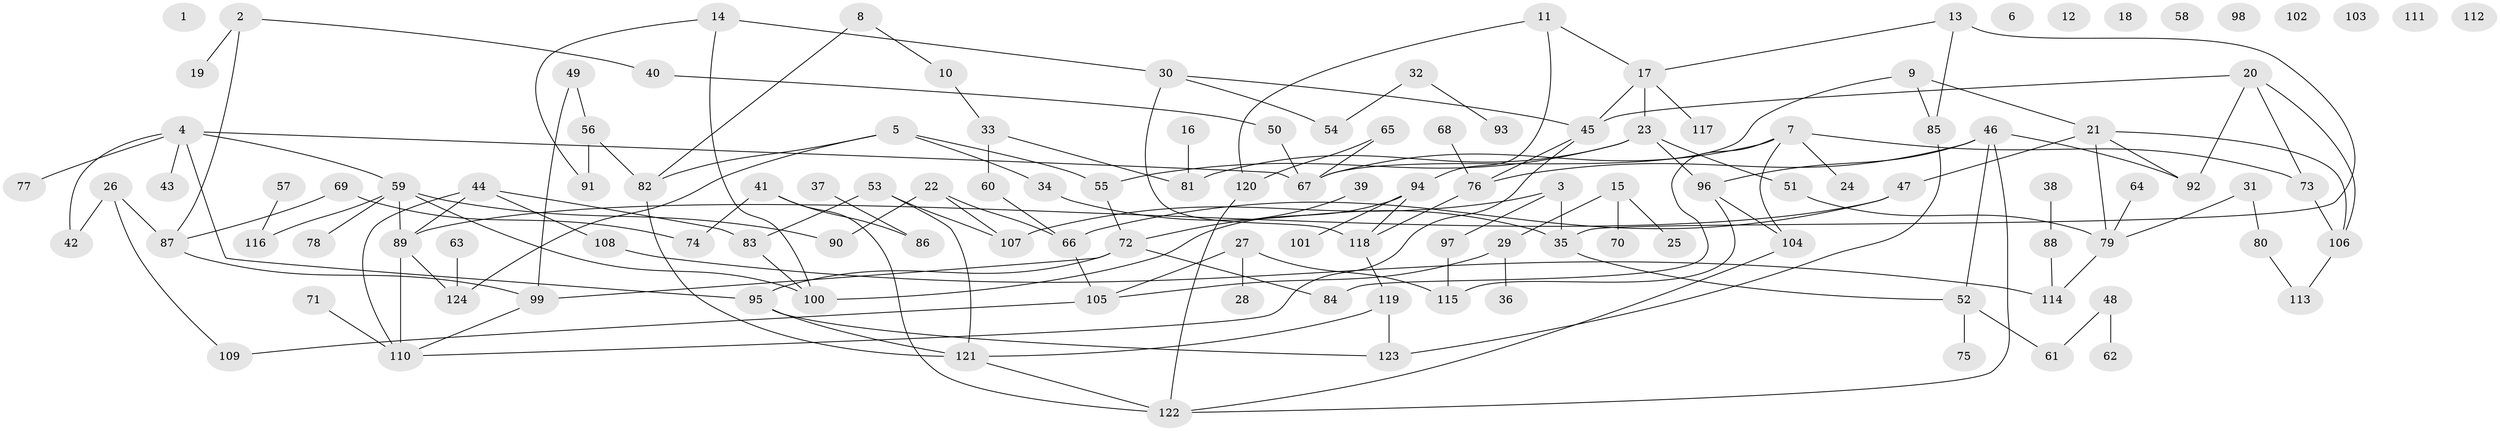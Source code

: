 // Generated by graph-tools (version 1.1) at 2025/33/03/09/25 02:33:25]
// undirected, 124 vertices, 159 edges
graph export_dot {
graph [start="1"]
  node [color=gray90,style=filled];
  1;
  2;
  3;
  4;
  5;
  6;
  7;
  8;
  9;
  10;
  11;
  12;
  13;
  14;
  15;
  16;
  17;
  18;
  19;
  20;
  21;
  22;
  23;
  24;
  25;
  26;
  27;
  28;
  29;
  30;
  31;
  32;
  33;
  34;
  35;
  36;
  37;
  38;
  39;
  40;
  41;
  42;
  43;
  44;
  45;
  46;
  47;
  48;
  49;
  50;
  51;
  52;
  53;
  54;
  55;
  56;
  57;
  58;
  59;
  60;
  61;
  62;
  63;
  64;
  65;
  66;
  67;
  68;
  69;
  70;
  71;
  72;
  73;
  74;
  75;
  76;
  77;
  78;
  79;
  80;
  81;
  82;
  83;
  84;
  85;
  86;
  87;
  88;
  89;
  90;
  91;
  92;
  93;
  94;
  95;
  96;
  97;
  98;
  99;
  100;
  101;
  102;
  103;
  104;
  105;
  106;
  107;
  108;
  109;
  110;
  111;
  112;
  113;
  114;
  115;
  116;
  117;
  118;
  119;
  120;
  121;
  122;
  123;
  124;
  2 -- 19;
  2 -- 40;
  2 -- 87;
  3 -- 35;
  3 -- 97;
  3 -- 107;
  4 -- 42;
  4 -- 43;
  4 -- 59;
  4 -- 67;
  4 -- 77;
  4 -- 95;
  5 -- 34;
  5 -- 55;
  5 -- 82;
  5 -- 124;
  7 -- 24;
  7 -- 67;
  7 -- 73;
  7 -- 84;
  7 -- 104;
  8 -- 10;
  8 -- 82;
  9 -- 21;
  9 -- 67;
  9 -- 85;
  10 -- 33;
  11 -- 17;
  11 -- 94;
  11 -- 120;
  13 -- 17;
  13 -- 35;
  13 -- 85;
  14 -- 30;
  14 -- 91;
  14 -- 100;
  15 -- 25;
  15 -- 29;
  15 -- 70;
  16 -- 81;
  17 -- 23;
  17 -- 45;
  17 -- 117;
  20 -- 45;
  20 -- 73;
  20 -- 92;
  20 -- 106;
  21 -- 47;
  21 -- 79;
  21 -- 92;
  21 -- 106;
  22 -- 66;
  22 -- 90;
  22 -- 107;
  23 -- 51;
  23 -- 55;
  23 -- 81;
  23 -- 96;
  26 -- 42;
  26 -- 87;
  26 -- 109;
  27 -- 28;
  27 -- 105;
  27 -- 115;
  29 -- 36;
  29 -- 105;
  30 -- 45;
  30 -- 54;
  30 -- 118;
  31 -- 79;
  31 -- 80;
  32 -- 54;
  32 -- 93;
  33 -- 60;
  33 -- 81;
  34 -- 35;
  35 -- 52;
  37 -- 86;
  38 -- 88;
  39 -- 72;
  40 -- 50;
  41 -- 74;
  41 -- 86;
  41 -- 122;
  44 -- 83;
  44 -- 89;
  44 -- 108;
  44 -- 110;
  45 -- 76;
  45 -- 110;
  46 -- 52;
  46 -- 76;
  46 -- 92;
  46 -- 96;
  46 -- 122;
  47 -- 66;
  47 -- 89;
  48 -- 61;
  48 -- 62;
  49 -- 56;
  49 -- 99;
  50 -- 67;
  51 -- 79;
  52 -- 61;
  52 -- 75;
  53 -- 83;
  53 -- 107;
  53 -- 121;
  55 -- 72;
  56 -- 82;
  56 -- 91;
  57 -- 116;
  59 -- 78;
  59 -- 89;
  59 -- 90;
  59 -- 100;
  59 -- 116;
  60 -- 66;
  63 -- 124;
  64 -- 79;
  65 -- 67;
  65 -- 120;
  66 -- 105;
  68 -- 76;
  69 -- 74;
  69 -- 87;
  71 -- 110;
  72 -- 84;
  72 -- 95;
  72 -- 99;
  73 -- 106;
  76 -- 118;
  79 -- 114;
  80 -- 113;
  82 -- 121;
  83 -- 100;
  85 -- 123;
  87 -- 99;
  88 -- 114;
  89 -- 110;
  89 -- 124;
  94 -- 100;
  94 -- 101;
  94 -- 118;
  95 -- 121;
  95 -- 123;
  96 -- 104;
  96 -- 115;
  97 -- 115;
  99 -- 110;
  104 -- 122;
  105 -- 109;
  106 -- 113;
  108 -- 114;
  118 -- 119;
  119 -- 121;
  119 -- 123;
  120 -- 122;
  121 -- 122;
}
